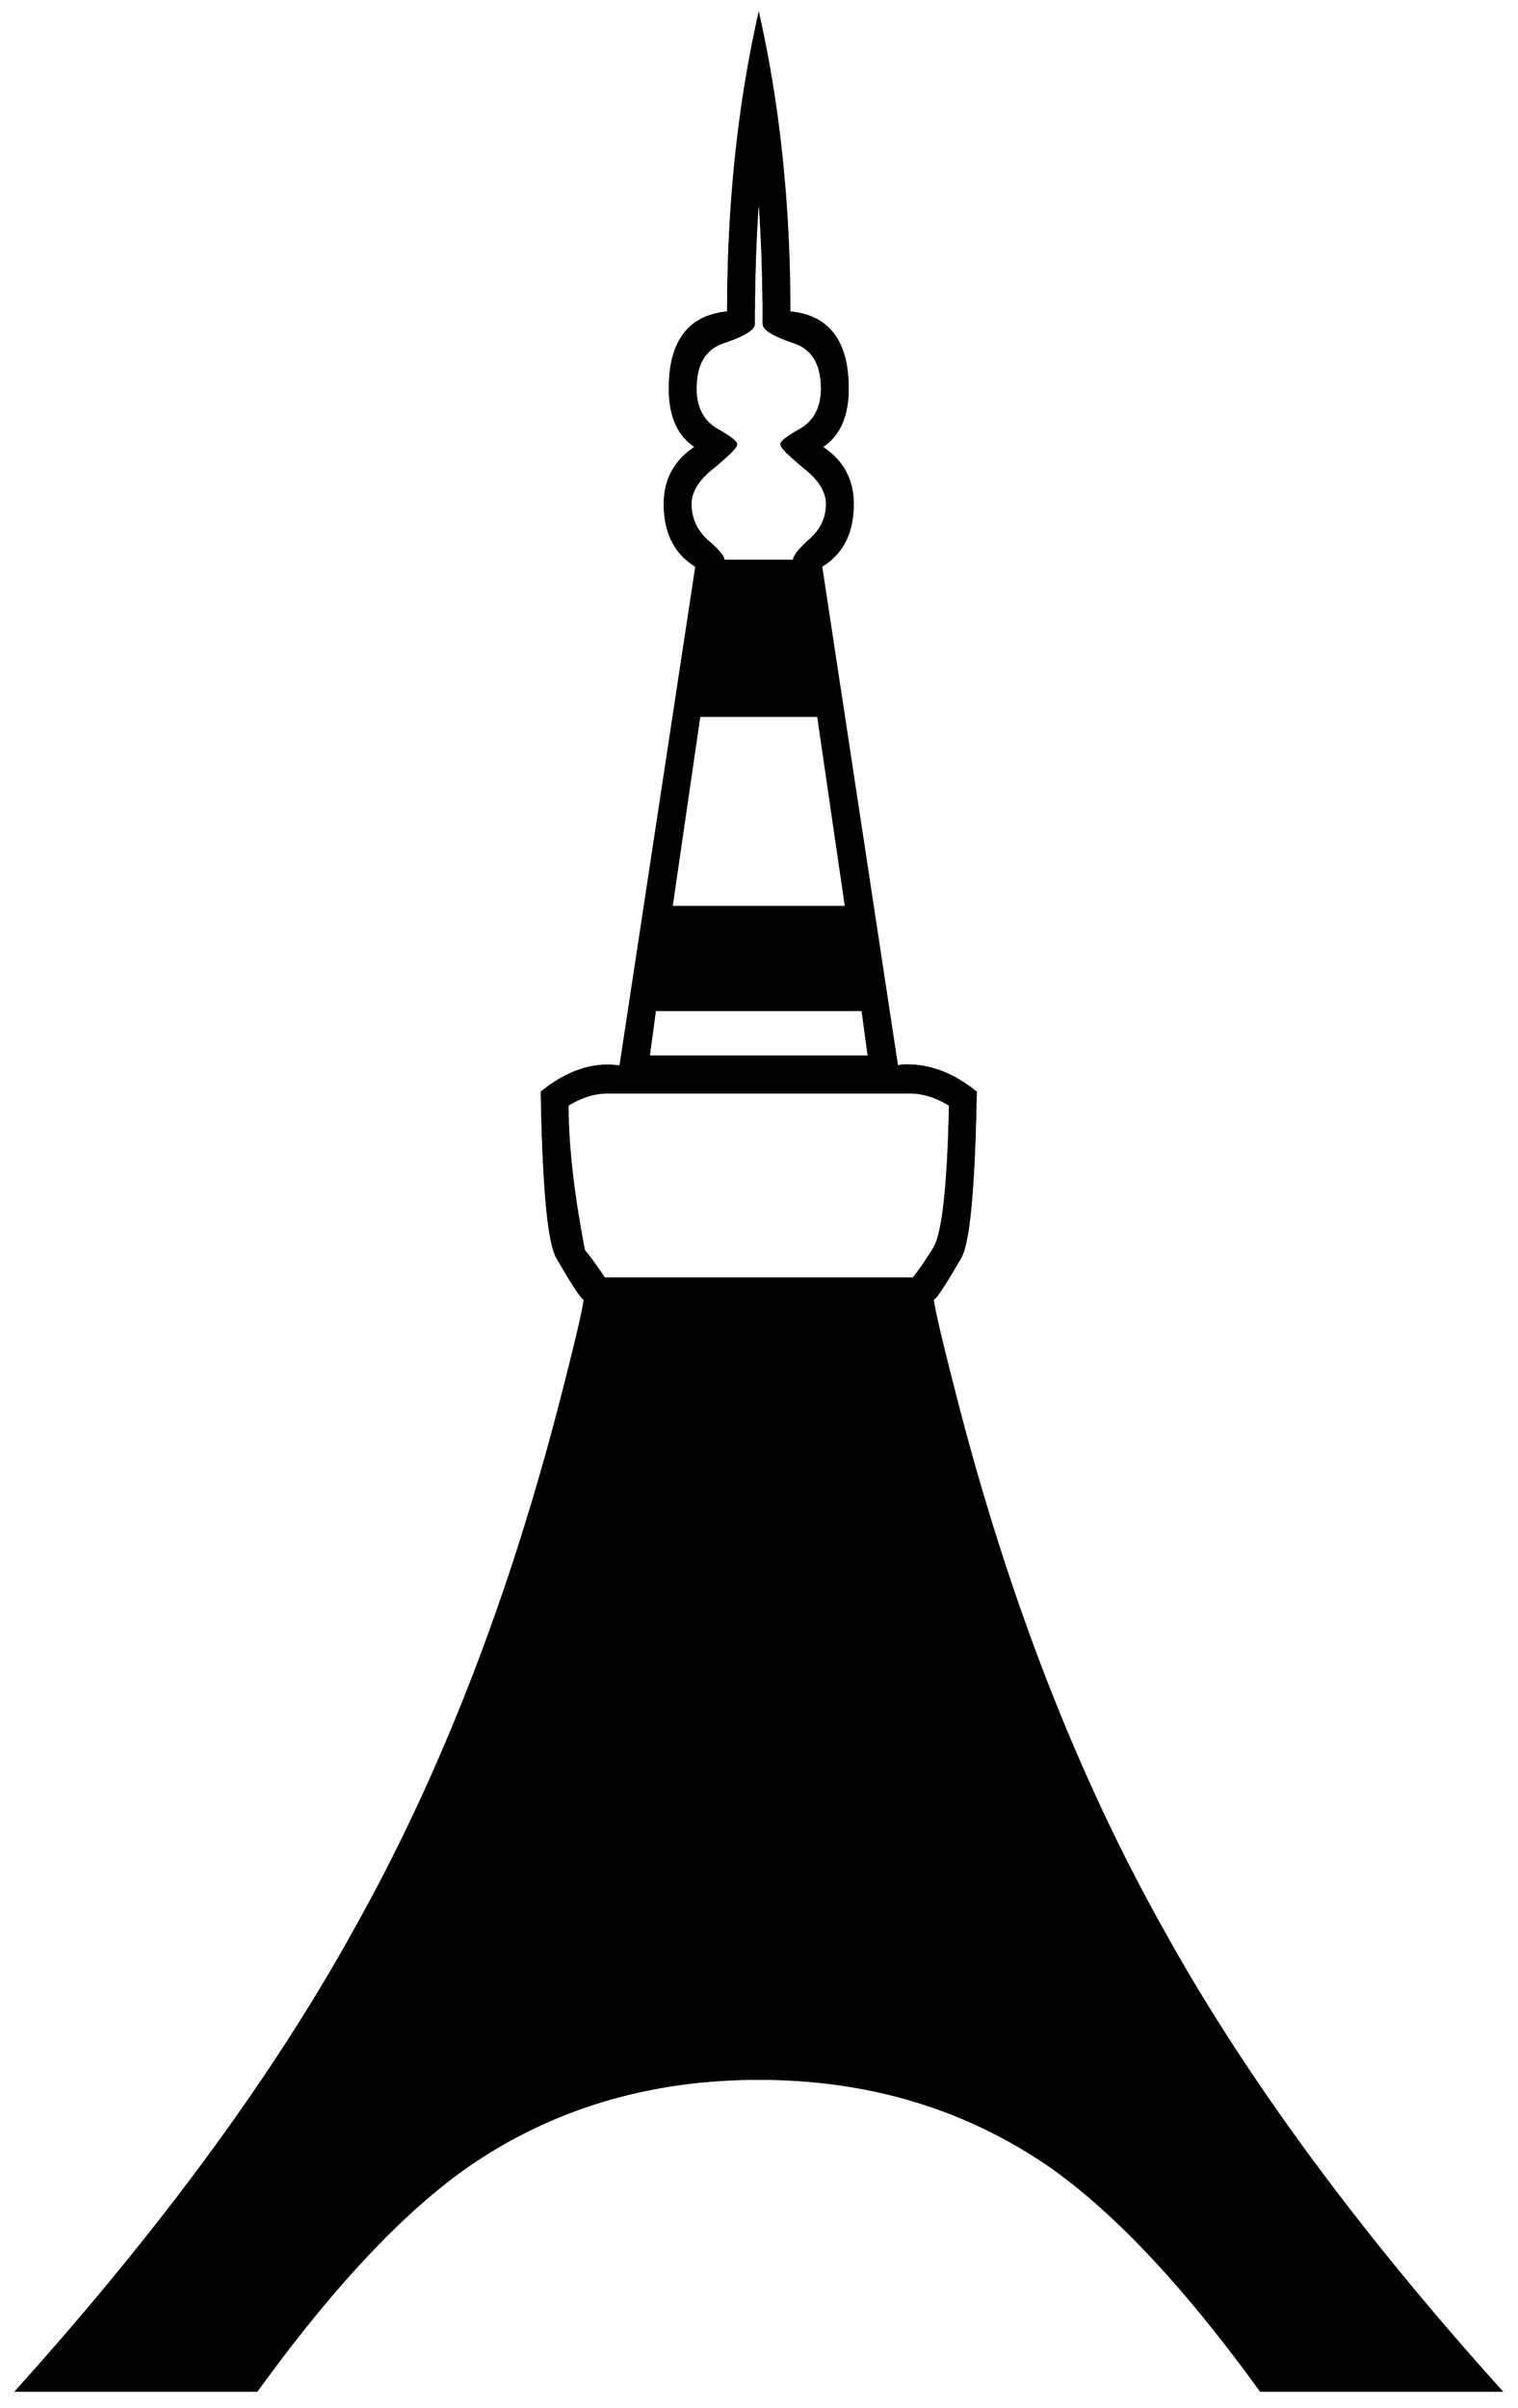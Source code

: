 


\begin{tikzpicture}[y=0.80pt, x=0.80pt, yscale=-1.0, xscale=1.0, inner sep=0pt, outer sep=0pt]
\begin{scope}[shift={(100.0,1702.0)},nonzero rule]
  \path[draw=.,fill=.,line width=1.600pt] (1252.0,358.0) --
    (1063.0,358.0) .. controls (1003.667,276.0) and (948.333,217.0)
    .. (897.0,181.0) .. controls (830.333,135.0) and (753.667,112.0)
    .. (667.0,112.0) .. controls (580.333,112.0) and (503.667,135.0)
    .. (437.0,181.0) .. controls (385.667,217.0) and (330.333,276.0)
    .. (271.0,358.0) -- (82.0,358.0) .. controls (196.0,231.333)
    and (285.0,110.0) .. (349.0,-6.0) .. controls (417.0,-127.333)
    and (471.333,-267.333) .. (512.0,-426.0) .. controls
    (524.0,-472.667) and (530.0,-498.667) .. (530.0,-504.0) ..
    controls (530.0,-500.0) and (522.667,-510.667) .. (508.0,-536.0)
    .. controls (501.333,-548.0) and (497.333,-591.333) ..
    (496.0,-666.0) .. controls (516.667,-682.667) and (537.333,-689.333)
    .. (558.0,-686.0) -- (618.0,-1081.0) .. controls
    (601.333,-1091.0) and (593.0,-1107.333) .. (593.0,-1130.0) ..
    controls (593.0,-1149.333) and (601.333,-1164.333) ..
    (618.0,-1175.0) .. controls (604.0,-1183.667) and
    (597.0,-1199.0) .. (597.0,-1221.0) .. controls
    (597.0,-1258.333) and (612.333,-1278.333) .. (643.0,-1281.0) ..
    controls (643.0,-1364.333) and (651.0,-1442.0) ..
    (667.0,-1514.0) .. controls (683.0,-1442.0) and
    (691.0,-1364.333) .. (691.0,-1281.0) .. controls
    (721.667,-1278.333) and (737.0,-1258.333) .. (737.0,-1221.0) ..
    controls (737.0,-1199.0) and (730.0,-1183.667) ..
    (716.0,-1175.0) .. controls (732.667,-1164.333) and
    (741.0,-1149.333) .. (741.0,-1130.0) .. controls
    (741.0,-1107.333) and (732.667,-1091.0) .. (716.0,-1081.0) --
    (776.0,-686.0) .. controls (778.0,-686.667) and (780.667,-687.0)
    .. (784.0,-687.0) .. controls (802.667,-687.0) and
    (820.667,-680.0) .. (838.0,-666.0) .. controls (836.667,-591.333)
    and (832.667,-548.0) .. (826.0,-536.0) .. controls
    (811.333,-510.667) and (804.0,-500.0) .. (804.0,-504.0) ..
    controls (804.0,-498.667) and (810.0,-472.667) .. (822.0,-426.0)
    .. controls (862.667,-267.333) and (917.0,-127.333) ..
    (985.0,-6.0) .. controls (1049.0,110.0) and (1138.0,231.333)
    .. (1252.0,358.0) -- cycle(721.0,-1130.0) .. controls
    (721.0,-1140.0) and (715.0,-1149.667) .. (703.0,-1159.0) ..
    controls (691.0,-1169.0) and (685.0,-1175.0) ..
    (685.0,-1177.0) .. controls (685.0,-1179.0) and
    (690.333,-1183.0) .. (701.0,-1189.0) .. controls
    (711.667,-1195.667) and (717.0,-1206.333) .. (717.0,-1221.0) ..
    controls (717.0,-1241.0) and (709.333,-1253.333) ..
    (694.0,-1258.0) .. controls (678.667,-1263.333) and
    (671.0,-1268.0) .. (671.0,-1272.0) .. controls
    (671.0,-1311.333) and (669.667,-1347.0) .. (667.0,-1379.0) ..
    controls (664.333,-1347.0) and (663.0,-1311.333) ..
    (663.0,-1272.0) .. controls (663.0,-1268.0) and
    (655.333,-1263.333) .. (640.0,-1258.0) .. controls
    (624.667,-1253.333) and (617.0,-1241.0) .. (617.0,-1221.0) ..
    controls (617.0,-1206.333) and (622.333,-1195.667) ..
    (633.0,-1189.0) .. controls (643.667,-1183.0) and
    (649.0,-1179.0) .. (649.0,-1177.0) .. controls
    (649.0,-1175.0) and (643.0,-1169.0) .. (631.0,-1159.0) ..
    controls (619.0,-1149.667) and (613.0,-1140.0) ..
    (613.0,-1130.0) .. controls (613.0,-1118.667) and
    (617.333,-1109.0) .. (626.0,-1101.0) .. controls
    (635.333,-1093.0) and (639.667,-1087.667) .. (639.0,-1085.0) --
    (695.0,-1085.0) .. controls (694.333,-1087.667) and
    (698.333,-1093.0) .. (707.0,-1101.0) .. controls
    (716.333,-1109.0) and (721.0,-1118.667) .. (721.0,-1130.0) --
    cycle(736.0,-812.0) -- (714.0,-963.0) -- (620.0,-963.0) --
    (598.0,-812.0) -- (736.0,-812.0) -- cycle(754.0,-694.0) --
    (749.0,-731.0) -- (585.0,-731.0) -- (580.0,-694.0) --
    (754.0,-694.0) -- cycle(818.0,-656.0) .. controls
    (807.333,-662.667) and (796.667,-666.0) .. (786.0,-666.0) --
    (548.0,-666.0) .. controls (537.333,-666.0) and (526.667,-662.667)
    .. (516.0,-656.0) .. controls (516.0,-624.0) and
    (520.333,-585.667) .. (529.0,-541.0) .. controls (533.0,-536.333)
    and (538.333,-529.0) .. (545.0,-519.0) -- (789.0,-519.0) ..
    controls (793.0,-523.667) and (798.333,-531.333) .. (805.0,-542.0)
    .. controls (812.333,-552.667) and (816.667,-590.667) ..
    (818.0,-656.0) -- cycle;
\end{scope}

\end{tikzpicture}

